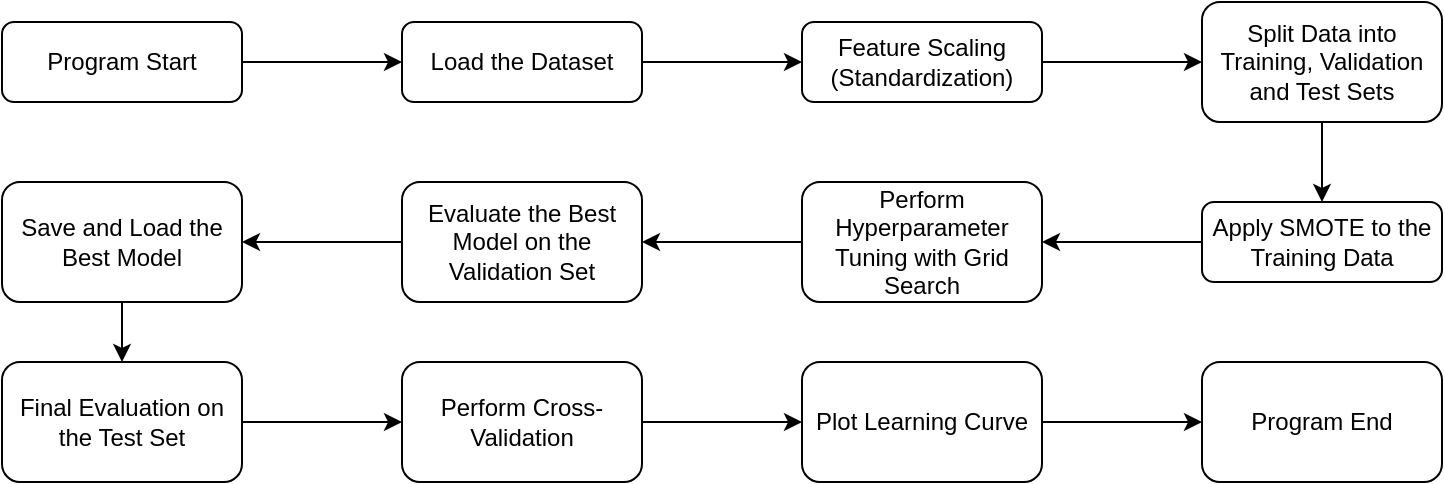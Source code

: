 <mxfile version="24.5.5" type="device">
  <diagram id="C5RBs43oDa-KdzZeNtuy" name="Page-1">
    <mxGraphModel dx="1695" dy="474" grid="1" gridSize="10" guides="1" tooltips="1" connect="1" arrows="1" fold="1" page="1" pageScale="1" pageWidth="827" pageHeight="1169" math="0" shadow="0">
      <root>
        <mxCell id="WIyWlLk6GJQsqaUBKTNV-0" />
        <mxCell id="WIyWlLk6GJQsqaUBKTNV-1" parent="WIyWlLk6GJQsqaUBKTNV-0" />
        <mxCell id="he13YAOaP5-ZPIcO1TZC-10" value="" style="edgeStyle=orthogonalEdgeStyle;rounded=0;orthogonalLoop=1;jettySize=auto;html=1;" edge="1" parent="WIyWlLk6GJQsqaUBKTNV-1" source="WIyWlLk6GJQsqaUBKTNV-3">
          <mxGeometry relative="1" as="geometry">
            <mxPoint x="280" y="100" as="targetPoint" />
          </mxGeometry>
        </mxCell>
        <mxCell id="WIyWlLk6GJQsqaUBKTNV-3" value="Load the Dataset" style="rounded=1;whiteSpace=wrap;html=1;fontSize=12;glass=0;strokeWidth=1;shadow=0;" parent="WIyWlLk6GJQsqaUBKTNV-1" vertex="1">
          <mxGeometry x="80" y="80" width="120" height="40" as="geometry" />
        </mxCell>
        <mxCell id="he13YAOaP5-ZPIcO1TZC-14" value="" style="edgeStyle=orthogonalEdgeStyle;rounded=0;orthogonalLoop=1;jettySize=auto;html=1;" edge="1" parent="WIyWlLk6GJQsqaUBKTNV-1" source="WIyWlLk6GJQsqaUBKTNV-11" target="he13YAOaP5-ZPIcO1TZC-1">
          <mxGeometry relative="1" as="geometry" />
        </mxCell>
        <mxCell id="WIyWlLk6GJQsqaUBKTNV-11" value="Apply SMOTE to the Training Data" style="rounded=1;whiteSpace=wrap;html=1;fontSize=12;glass=0;strokeWidth=1;shadow=0;" parent="WIyWlLk6GJQsqaUBKTNV-1" vertex="1">
          <mxGeometry x="480" y="170" width="120" height="40" as="geometry" />
        </mxCell>
        <mxCell id="he13YAOaP5-ZPIcO1TZC-13" value="" style="edgeStyle=orthogonalEdgeStyle;rounded=0;orthogonalLoop=1;jettySize=auto;html=1;" edge="1" parent="WIyWlLk6GJQsqaUBKTNV-1" source="WIyWlLk6GJQsqaUBKTNV-12" target="WIyWlLk6GJQsqaUBKTNV-11">
          <mxGeometry relative="1" as="geometry" />
        </mxCell>
        <mxCell id="WIyWlLk6GJQsqaUBKTNV-12" value="Split Data into Training, Validation and Test Sets" style="rounded=1;whiteSpace=wrap;html=1;fontSize=12;glass=0;strokeWidth=1;shadow=0;" parent="WIyWlLk6GJQsqaUBKTNV-1" vertex="1">
          <mxGeometry x="480" y="70" width="120" height="60" as="geometry" />
        </mxCell>
        <mxCell id="he13YAOaP5-ZPIcO1TZC-12" value="" style="edgeStyle=orthogonalEdgeStyle;rounded=0;orthogonalLoop=1;jettySize=auto;html=1;" edge="1" parent="WIyWlLk6GJQsqaUBKTNV-1" source="he13YAOaP5-ZPIcO1TZC-0" target="WIyWlLk6GJQsqaUBKTNV-12">
          <mxGeometry relative="1" as="geometry" />
        </mxCell>
        <mxCell id="he13YAOaP5-ZPIcO1TZC-0" value="Feature Scaling (Standardization)" style="rounded=1;whiteSpace=wrap;html=1;fontSize=12;glass=0;strokeWidth=1;shadow=0;" vertex="1" parent="WIyWlLk6GJQsqaUBKTNV-1">
          <mxGeometry x="280" y="80" width="120" height="40" as="geometry" />
        </mxCell>
        <mxCell id="he13YAOaP5-ZPIcO1TZC-15" value="" style="edgeStyle=orthogonalEdgeStyle;rounded=0;orthogonalLoop=1;jettySize=auto;html=1;" edge="1" parent="WIyWlLk6GJQsqaUBKTNV-1" source="he13YAOaP5-ZPIcO1TZC-1" target="he13YAOaP5-ZPIcO1TZC-2">
          <mxGeometry relative="1" as="geometry" />
        </mxCell>
        <mxCell id="he13YAOaP5-ZPIcO1TZC-1" value="Perform Hyperparameter Tuning with Grid Search" style="rounded=1;whiteSpace=wrap;html=1;fontSize=12;glass=0;strokeWidth=1;shadow=0;" vertex="1" parent="WIyWlLk6GJQsqaUBKTNV-1">
          <mxGeometry x="280" y="160" width="120" height="60" as="geometry" />
        </mxCell>
        <mxCell id="he13YAOaP5-ZPIcO1TZC-16" value="" style="edgeStyle=orthogonalEdgeStyle;rounded=0;orthogonalLoop=1;jettySize=auto;html=1;" edge="1" parent="WIyWlLk6GJQsqaUBKTNV-1" source="he13YAOaP5-ZPIcO1TZC-2" target="he13YAOaP5-ZPIcO1TZC-3">
          <mxGeometry relative="1" as="geometry" />
        </mxCell>
        <mxCell id="he13YAOaP5-ZPIcO1TZC-2" value="Evaluate the Best Model on the Validation Set" style="rounded=1;whiteSpace=wrap;html=1;fontSize=12;glass=0;strokeWidth=1;shadow=0;" vertex="1" parent="WIyWlLk6GJQsqaUBKTNV-1">
          <mxGeometry x="80" y="160" width="120" height="60" as="geometry" />
        </mxCell>
        <mxCell id="he13YAOaP5-ZPIcO1TZC-17" value="" style="edgeStyle=orthogonalEdgeStyle;rounded=0;orthogonalLoop=1;jettySize=auto;html=1;" edge="1" parent="WIyWlLk6GJQsqaUBKTNV-1" source="he13YAOaP5-ZPIcO1TZC-3" target="he13YAOaP5-ZPIcO1TZC-4">
          <mxGeometry relative="1" as="geometry" />
        </mxCell>
        <mxCell id="he13YAOaP5-ZPIcO1TZC-3" value="Save and Load the Best Model" style="rounded=1;whiteSpace=wrap;html=1;fontSize=12;glass=0;strokeWidth=1;shadow=0;" vertex="1" parent="WIyWlLk6GJQsqaUBKTNV-1">
          <mxGeometry x="-120" y="160" width="120" height="60" as="geometry" />
        </mxCell>
        <mxCell id="he13YAOaP5-ZPIcO1TZC-18" value="" style="edgeStyle=orthogonalEdgeStyle;rounded=0;orthogonalLoop=1;jettySize=auto;html=1;" edge="1" parent="WIyWlLk6GJQsqaUBKTNV-1" source="he13YAOaP5-ZPIcO1TZC-4" target="he13YAOaP5-ZPIcO1TZC-5">
          <mxGeometry relative="1" as="geometry" />
        </mxCell>
        <mxCell id="he13YAOaP5-ZPIcO1TZC-4" value="Final Evaluation on the Test Set" style="rounded=1;whiteSpace=wrap;html=1;fontSize=12;glass=0;strokeWidth=1;shadow=0;" vertex="1" parent="WIyWlLk6GJQsqaUBKTNV-1">
          <mxGeometry x="-120" y="250" width="120" height="60" as="geometry" />
        </mxCell>
        <mxCell id="he13YAOaP5-ZPIcO1TZC-19" value="" style="edgeStyle=orthogonalEdgeStyle;rounded=0;orthogonalLoop=1;jettySize=auto;html=1;" edge="1" parent="WIyWlLk6GJQsqaUBKTNV-1" source="he13YAOaP5-ZPIcO1TZC-5" target="he13YAOaP5-ZPIcO1TZC-6">
          <mxGeometry relative="1" as="geometry" />
        </mxCell>
        <mxCell id="he13YAOaP5-ZPIcO1TZC-5" value="Perform Cross-Validation" style="rounded=1;whiteSpace=wrap;html=1;fontSize=12;glass=0;strokeWidth=1;shadow=0;" vertex="1" parent="WIyWlLk6GJQsqaUBKTNV-1">
          <mxGeometry x="80" y="250" width="120" height="60" as="geometry" />
        </mxCell>
        <mxCell id="he13YAOaP5-ZPIcO1TZC-20" value="" style="edgeStyle=orthogonalEdgeStyle;rounded=0;orthogonalLoop=1;jettySize=auto;html=1;" edge="1" parent="WIyWlLk6GJQsqaUBKTNV-1" source="he13YAOaP5-ZPIcO1TZC-6" target="he13YAOaP5-ZPIcO1TZC-7">
          <mxGeometry relative="1" as="geometry" />
        </mxCell>
        <mxCell id="he13YAOaP5-ZPIcO1TZC-6" value="Plot Learning Curve" style="rounded=1;whiteSpace=wrap;html=1;fontSize=12;glass=0;strokeWidth=1;shadow=0;" vertex="1" parent="WIyWlLk6GJQsqaUBKTNV-1">
          <mxGeometry x="280" y="250" width="120" height="60" as="geometry" />
        </mxCell>
        <mxCell id="he13YAOaP5-ZPIcO1TZC-7" value="Program End" style="rounded=1;whiteSpace=wrap;html=1;fontSize=12;glass=0;strokeWidth=1;shadow=0;" vertex="1" parent="WIyWlLk6GJQsqaUBKTNV-1">
          <mxGeometry x="480" y="250" width="120" height="60" as="geometry" />
        </mxCell>
        <mxCell id="he13YAOaP5-ZPIcO1TZC-9" value="" style="edgeStyle=orthogonalEdgeStyle;rounded=0;orthogonalLoop=1;jettySize=auto;html=1;" edge="1" parent="WIyWlLk6GJQsqaUBKTNV-1" source="he13YAOaP5-ZPIcO1TZC-8" target="WIyWlLk6GJQsqaUBKTNV-3">
          <mxGeometry relative="1" as="geometry" />
        </mxCell>
        <mxCell id="he13YAOaP5-ZPIcO1TZC-8" value="Program Start" style="rounded=1;whiteSpace=wrap;html=1;fontSize=12;glass=0;strokeWidth=1;shadow=0;" vertex="1" parent="WIyWlLk6GJQsqaUBKTNV-1">
          <mxGeometry x="-120" y="80" width="120" height="40" as="geometry" />
        </mxCell>
      </root>
    </mxGraphModel>
  </diagram>
</mxfile>
